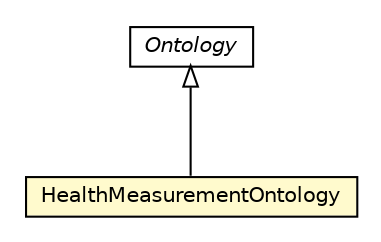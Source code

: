 #!/usr/local/bin/dot
#
# Class diagram 
# Generated by UMLGraph version R5_6-24-gf6e263 (http://www.umlgraph.org/)
#

digraph G {
	edge [fontname="Helvetica",fontsize=10,labelfontname="Helvetica",labelfontsize=10];
	node [fontname="Helvetica",fontsize=10,shape=plaintext];
	nodesep=0.25;
	ranksep=0.5;
	// org.universAAL.middleware.owl.Ontology
	c4326515 [label=<<table title="org.universAAL.middleware.owl.Ontology" border="0" cellborder="1" cellspacing="0" cellpadding="2" port="p" href="../../../middleware/owl/Ontology.html">
		<tr><td><table border="0" cellspacing="0" cellpadding="1">
<tr><td align="center" balign="center"><font face="Helvetica-Oblique"> Ontology </font></td></tr>
		</table></td></tr>
		</table>>, URL="../../../middleware/owl/Ontology.html", fontname="Helvetica", fontcolor="black", fontsize=10.0];
	// org.universAAL.ontology.healthmeasurement.owl.HealthMeasurementOntology
	c4327404 [label=<<table title="org.universAAL.ontology.healthmeasurement.owl.HealthMeasurementOntology" border="0" cellborder="1" cellspacing="0" cellpadding="2" port="p" bgcolor="lemonChiffon" href="./HealthMeasurementOntology.html">
		<tr><td><table border="0" cellspacing="0" cellpadding="1">
<tr><td align="center" balign="center"> HealthMeasurementOntology </td></tr>
		</table></td></tr>
		</table>>, URL="./HealthMeasurementOntology.html", fontname="Helvetica", fontcolor="black", fontsize=10.0];
	//org.universAAL.ontology.healthmeasurement.owl.HealthMeasurementOntology extends org.universAAL.middleware.owl.Ontology
	c4326515:p -> c4327404:p [dir=back,arrowtail=empty];
}

